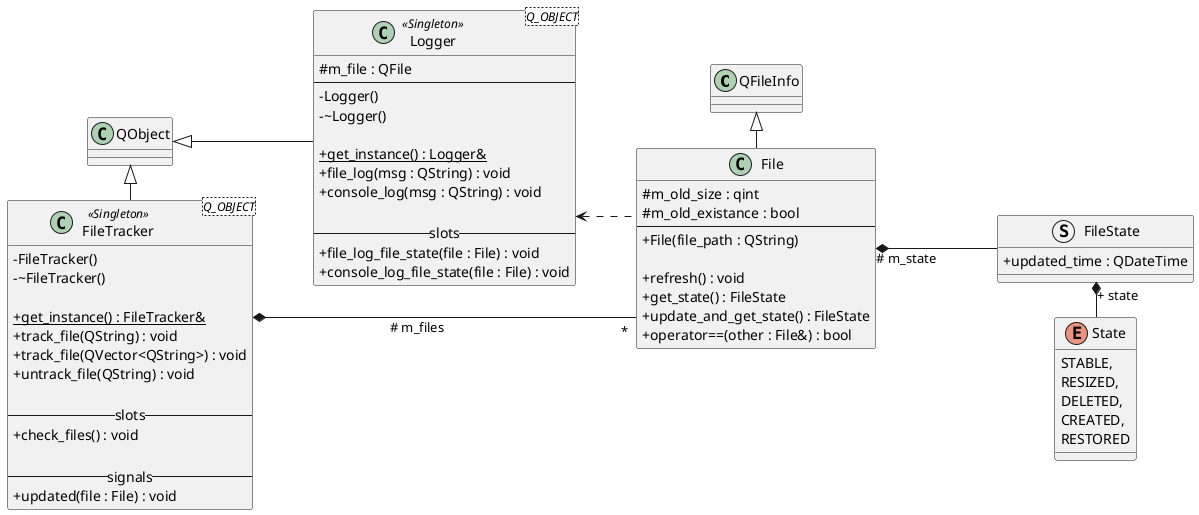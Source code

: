 @startuml my_proj
skinparam classAttributeIconSize 0
skinparam linetype ortho

left to right direction

class QFileInfo {}
class QObject {}

class Logger<Q_OBJECT> <<Singleton>> {
    # m_file : QFile
    --
    - Logger()
    - ~Logger()

    {static} + get_instance() : Logger&
    + file_log(msg : QString) : void
    + console_log(msg : QString) : void

    -- slots --
    +file_log_file_state(file : File) : void
    +console_log_file_state(file : File) : void
}

class File {
    # m_old_size : qint
    # m_old_existance : bool
    --
    + File(file_path : QString)

    + refresh() : void
    + get_state() : FileState
    + update_and_get_state() : FileState
    + operator==(other : File&) : bool
}

class FileTracker<Q_OBJECT> <<Singleton>> {
    - FileTracker()
    - ~FileTracker()

    {static} + get_instance() : FileTracker&
    + track_file(QString) : void
    + track_file(QVector<QString>) : void
    + untrack_file(QString) : void

    -- slots --
    + check_files() : void

    -- signals --
    + updated(file : File) : void
}

enum State {
    STABLE,
    RESIZED,
    DELETED,
    CREATED,
    RESTORED
}

struct FileState {
    + updated_time : QDateTime
}

FileTracker *--- "*" File : "# m_files"

Logger <.. File

FileState *-right- State : "+ state"

File -left-|> QFileInfo
QObject <|-right- FileTracker
QObject <|- Logger

File *--- FileState : "# m_state"
@enduml

